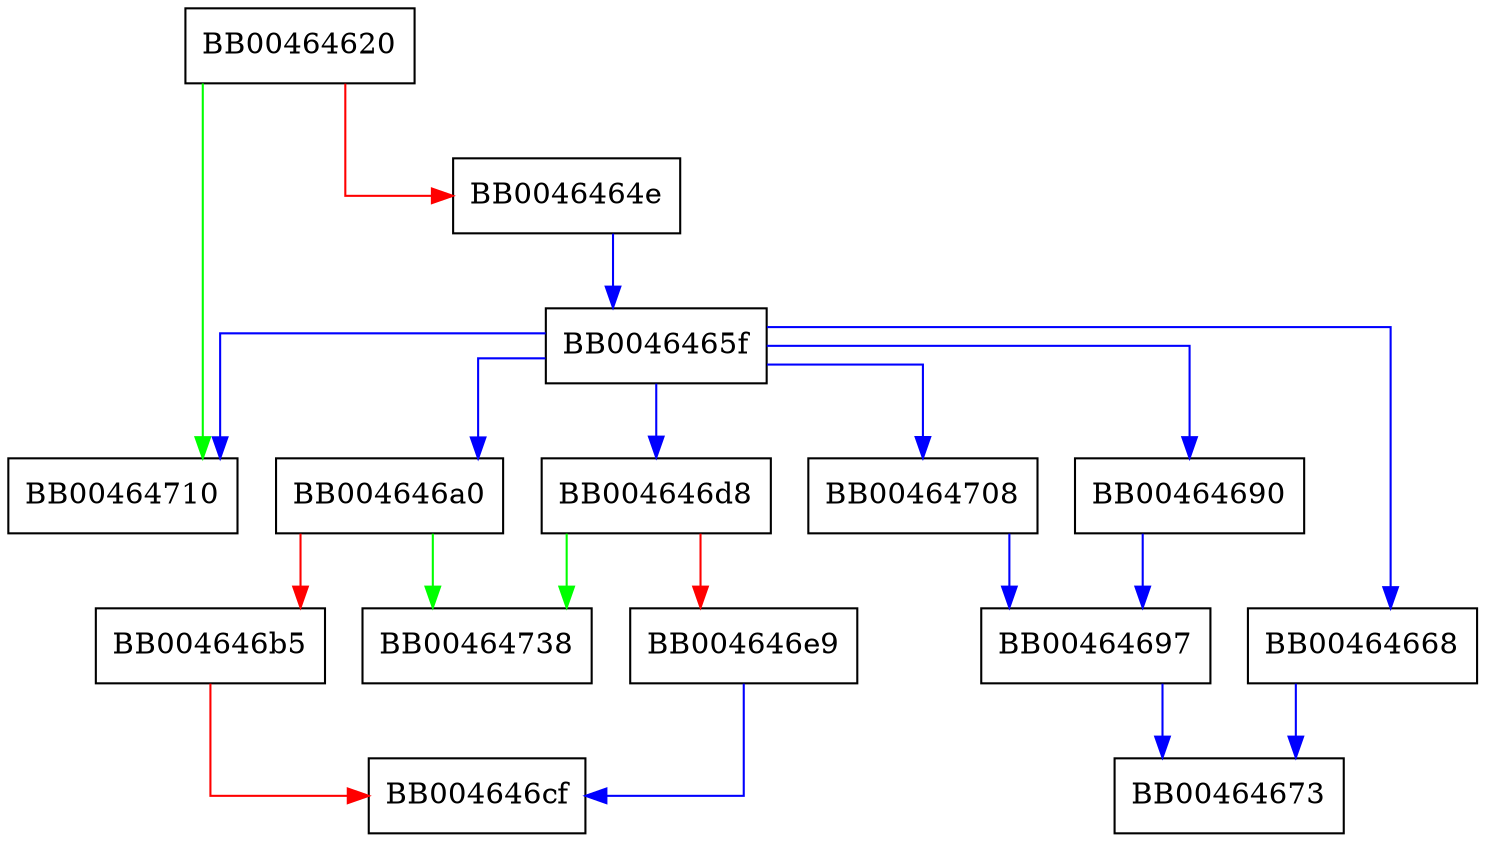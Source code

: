digraph print_param_value {
  node [shape="box"];
  graph [splines=ortho];
  BB00464620 -> BB00464710 [color="green"];
  BB00464620 -> BB0046464e [color="red"];
  BB0046464e -> BB0046465f [color="blue"];
  BB0046465f -> BB00464710 [color="blue"];
  BB0046465f -> BB004646a0 [color="blue"];
  BB0046465f -> BB004646d8 [color="blue"];
  BB0046465f -> BB00464708 [color="blue"];
  BB0046465f -> BB00464668 [color="blue"];
  BB0046465f -> BB00464690 [color="blue"];
  BB00464668 -> BB00464673 [color="blue"];
  BB00464690 -> BB00464697 [color="blue"];
  BB00464697 -> BB00464673 [color="blue"];
  BB004646a0 -> BB00464738 [color="green"];
  BB004646a0 -> BB004646b5 [color="red"];
  BB004646b5 -> BB004646cf [color="red"];
  BB004646d8 -> BB00464738 [color="green"];
  BB004646d8 -> BB004646e9 [color="red"];
  BB004646e9 -> BB004646cf [color="blue"];
  BB00464708 -> BB00464697 [color="blue"];
}